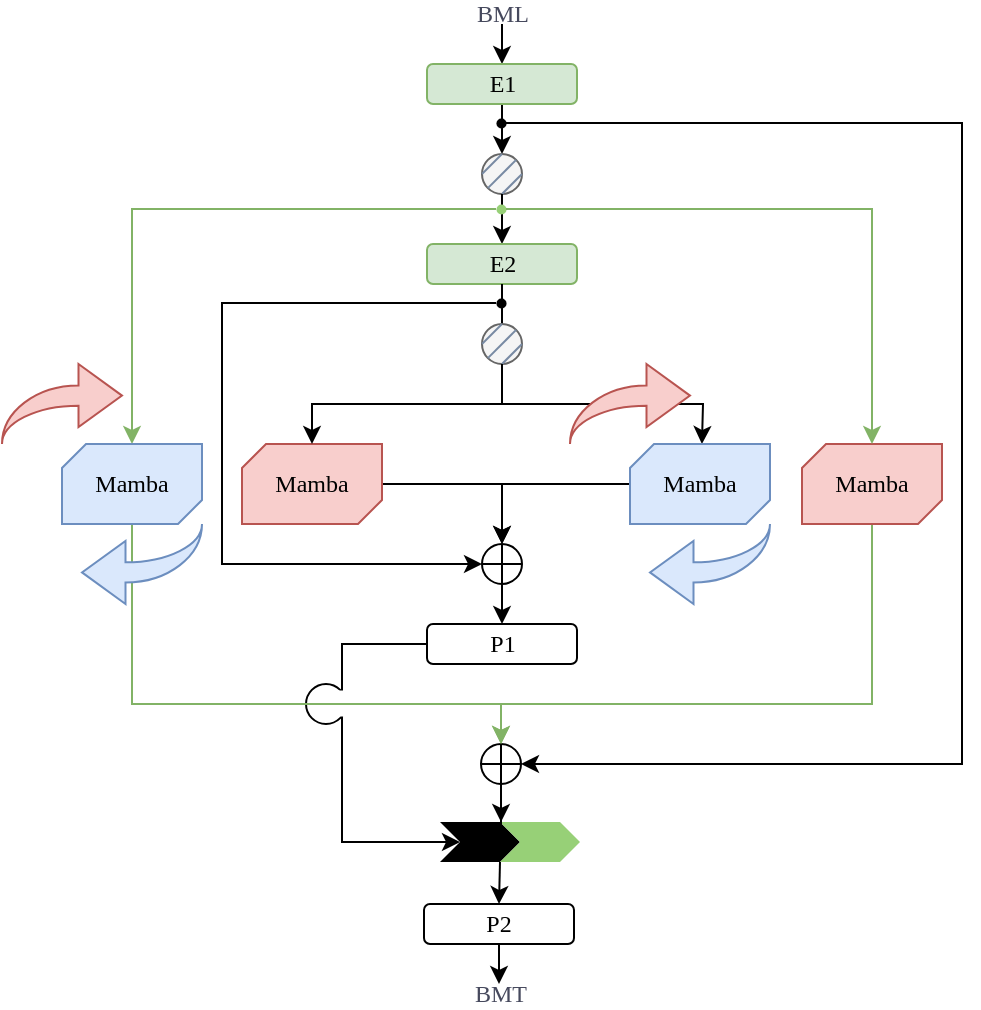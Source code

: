 <mxfile version="26.2.15">
  <diagram name="第 1 页" id="RlPsShAkVt5nRoZMetJD">
    <mxGraphModel dx="778" dy="472" grid="1" gridSize="10" guides="1" tooltips="1" connect="1" arrows="1" fold="1" page="1" pageScale="1" pageWidth="827" pageHeight="1169" math="0" shadow="0">
      <root>
        <mxCell id="0" />
        <mxCell id="1" parent="0" />
        <mxCell id="JpcYnPtzATTZSyCfthqq-80" style="edgeStyle=orthogonalEdgeStyle;rounded=0;orthogonalLoop=1;jettySize=auto;html=1;fontColor=#46495D;" edge="1" parent="1" source="JpcYnPtzATTZSyCfthqq-48" target="JpcYnPtzATTZSyCfthqq-81">
          <mxGeometry relative="1" as="geometry">
            <mxPoint x="290" y="520" as="targetPoint" />
            <Array as="points">
              <mxPoint x="300" y="430" />
            </Array>
          </mxGeometry>
        </mxCell>
        <mxCell id="JpcYnPtzATTZSyCfthqq-1" value="&lt;font&gt;BML&lt;/font&gt;" style="text;html=1;align=center;verticalAlign=middle;resizable=0;points=[];autosize=1;strokeColor=none;fillColor=none;labelBackgroundColor=none;fontColor=#46495D;fontFamily=Times New Roman;spacing=-5;" vertex="1" parent="1">
          <mxGeometry x="360" y="110" width="40" height="10" as="geometry" />
        </mxCell>
        <mxCell id="JpcYnPtzATTZSyCfthqq-2" value="" style="endArrow=classic;html=1;rounded=0;labelBackgroundColor=none;fontColor=default;entryX=0.5;entryY=0;entryDx=0;entryDy=0;" edge="1" parent="1" source="JpcYnPtzATTZSyCfthqq-1" target="JpcYnPtzATTZSyCfthqq-3">
          <mxGeometry width="50" height="50" relative="1" as="geometry">
            <mxPoint x="380" y="110" as="sourcePoint" />
            <mxPoint x="380" y="140" as="targetPoint" />
          </mxGeometry>
        </mxCell>
        <mxCell id="JpcYnPtzATTZSyCfthqq-63" style="edgeStyle=orthogonalEdgeStyle;rounded=0;orthogonalLoop=1;jettySize=auto;html=1;fontColor=#46495D;entryX=0.5;entryY=0;entryDx=0;entryDy=0;" edge="1" parent="1" source="JpcYnPtzATTZSyCfthqq-3" target="JpcYnPtzATTZSyCfthqq-5">
          <mxGeometry relative="1" as="geometry">
            <mxPoint x="380" y="180" as="targetPoint" />
          </mxGeometry>
        </mxCell>
        <mxCell id="JpcYnPtzATTZSyCfthqq-3" value="&lt;font face=&quot;Times New Roman&quot;&gt;E1&lt;/font&gt;" style="rounded=1;whiteSpace=wrap;html=1;labelBackgroundColor=none;fillColor=#d5e8d4;strokeColor=#82b366;" vertex="1" parent="1">
          <mxGeometry x="342.5" y="140" width="75" height="20" as="geometry" />
        </mxCell>
        <mxCell id="JpcYnPtzATTZSyCfthqq-5" value="" style="ellipse;whiteSpace=wrap;html=1;aspect=fixed;strokeColor=#666666;fontColor=#333333;fillColor=#f5f5f5;" vertex="1" parent="1">
          <mxGeometry x="370" y="185" width="20" height="20" as="geometry" />
        </mxCell>
        <mxCell id="JpcYnPtzATTZSyCfthqq-6" value="" style="endArrow=none;html=1;rounded=0;strokeColor=#788AA3;fontColor=#46495D;fillColor=#B2C9AB;exitX=1;exitY=0;exitDx=0;exitDy=0;entryX=0;entryY=1;entryDx=0;entryDy=0;" edge="1" parent="1" source="JpcYnPtzATTZSyCfthqq-5" target="JpcYnPtzATTZSyCfthqq-5">
          <mxGeometry width="50" height="50" relative="1" as="geometry">
            <mxPoint x="380" y="270" as="sourcePoint" />
            <mxPoint x="400" y="250" as="targetPoint" />
          </mxGeometry>
        </mxCell>
        <mxCell id="JpcYnPtzATTZSyCfthqq-7" value="" style="endArrow=none;html=1;rounded=0;strokeColor=#788AA3;fontColor=#46495D;fillColor=#B2C9AB;exitX=0.5;exitY=0;exitDx=0;exitDy=0;entryX=0;entryY=0.5;entryDx=0;entryDy=0;" edge="1" parent="1" source="JpcYnPtzATTZSyCfthqq-5" target="JpcYnPtzATTZSyCfthqq-5">
          <mxGeometry width="50" height="50" relative="1" as="geometry">
            <mxPoint x="400" y="200" as="sourcePoint" />
            <mxPoint x="383" y="207" as="targetPoint" />
          </mxGeometry>
        </mxCell>
        <mxCell id="JpcYnPtzATTZSyCfthqq-8" value="" style="endArrow=none;html=1;rounded=0;strokeColor=#788AA3;fontColor=#46495D;fillColor=#B2C9AB;exitX=1;exitY=0.5;exitDx=0;exitDy=0;entryX=0.5;entryY=1;entryDx=0;entryDy=0;" edge="1" parent="1" source="JpcYnPtzATTZSyCfthqq-5" target="JpcYnPtzATTZSyCfthqq-5">
          <mxGeometry width="50" height="50" relative="1" as="geometry">
            <mxPoint x="397" y="193" as="sourcePoint" />
            <mxPoint x="383" y="207" as="targetPoint" />
            <Array as="points" />
          </mxGeometry>
        </mxCell>
        <mxCell id="JpcYnPtzATTZSyCfthqq-9" value="" style="endArrow=classic;html=1;rounded=0;labelBackgroundColor=none;fontColor=default;entryX=0.5;entryY=0;entryDx=0;entryDy=0;exitX=0.5;exitY=1;exitDx=0;exitDy=0;" edge="1" parent="1" source="JpcYnPtzATTZSyCfthqq-5" target="JpcYnPtzATTZSyCfthqq-10">
          <mxGeometry width="50" height="50" relative="1" as="geometry">
            <mxPoint x="380" y="200" as="sourcePoint" />
            <mxPoint x="379.71" y="230" as="targetPoint" />
          </mxGeometry>
        </mxCell>
        <mxCell id="JpcYnPtzATTZSyCfthqq-10" value="&lt;font face=&quot;Times New Roman&quot;&gt;E2&lt;/font&gt;" style="rounded=1;whiteSpace=wrap;html=1;labelBackgroundColor=none;fillColor=#d5e8d4;strokeColor=#82b366;" vertex="1" parent="1">
          <mxGeometry x="342.5" y="230" width="75" height="20" as="geometry" />
        </mxCell>
        <mxCell id="JpcYnPtzATTZSyCfthqq-16" value="" style="group" vertex="1" connectable="0" parent="1">
          <mxGeometry x="370" y="250" width="20" height="40" as="geometry" />
        </mxCell>
        <mxCell id="JpcYnPtzATTZSyCfthqq-11" value="" style="endArrow=none;html=1;rounded=0;fontColor=#46495D;curved=0;startFill=0;strokeWidth=1;jumpSize=6;" edge="1" parent="JpcYnPtzATTZSyCfthqq-16" source="JpcYnPtzATTZSyCfthqq-10">
          <mxGeometry width="50" height="50" relative="1" as="geometry">
            <mxPoint x="10" as="sourcePoint" />
            <mxPoint x="10" y="20" as="targetPoint" />
          </mxGeometry>
        </mxCell>
        <mxCell id="JpcYnPtzATTZSyCfthqq-12" value="" style="ellipse;whiteSpace=wrap;html=1;aspect=fixed;strokeColor=#666666;fontColor=#333333;fillColor=#f5f5f5;" vertex="1" parent="JpcYnPtzATTZSyCfthqq-16">
          <mxGeometry y="20" width="20" height="20" as="geometry" />
        </mxCell>
        <mxCell id="JpcYnPtzATTZSyCfthqq-13" value="" style="endArrow=none;html=1;rounded=0;strokeColor=#788AA3;fontColor=#46495D;fillColor=#B2C9AB;exitX=1;exitY=0;exitDx=0;exitDy=0;entryX=0;entryY=1;entryDx=0;entryDy=0;" edge="1" parent="JpcYnPtzATTZSyCfthqq-16" source="JpcYnPtzATTZSyCfthqq-12" target="JpcYnPtzATTZSyCfthqq-12">
          <mxGeometry width="50" height="50" relative="1" as="geometry">
            <mxPoint x="10" y="110" as="sourcePoint" />
            <mxPoint x="30" y="90" as="targetPoint" />
          </mxGeometry>
        </mxCell>
        <mxCell id="JpcYnPtzATTZSyCfthqq-14" value="" style="endArrow=none;html=1;rounded=0;strokeColor=#788AA3;fontColor=#46495D;fillColor=#B2C9AB;exitX=0.5;exitY=0;exitDx=0;exitDy=0;entryX=0;entryY=0.5;entryDx=0;entryDy=0;" edge="1" parent="JpcYnPtzATTZSyCfthqq-16" source="JpcYnPtzATTZSyCfthqq-12" target="JpcYnPtzATTZSyCfthqq-12">
          <mxGeometry width="50" height="50" relative="1" as="geometry">
            <mxPoint x="30" y="40" as="sourcePoint" />
            <mxPoint x="13" y="47" as="targetPoint" />
          </mxGeometry>
        </mxCell>
        <mxCell id="JpcYnPtzATTZSyCfthqq-15" value="" style="endArrow=none;html=1;rounded=0;strokeColor=#788AA3;fontColor=#46495D;fillColor=#B2C9AB;exitX=1;exitY=0.5;exitDx=0;exitDy=0;entryX=0.5;entryY=1;entryDx=0;entryDy=0;" edge="1" parent="JpcYnPtzATTZSyCfthqq-16" source="JpcYnPtzATTZSyCfthqq-12" target="JpcYnPtzATTZSyCfthqq-12">
          <mxGeometry width="50" height="50" relative="1" as="geometry">
            <mxPoint x="27" y="33" as="sourcePoint" />
            <mxPoint x="13" y="47" as="targetPoint" />
            <Array as="points" />
          </mxGeometry>
        </mxCell>
        <mxCell id="JpcYnPtzATTZSyCfthqq-75" style="edgeStyle=orthogonalEdgeStyle;rounded=0;orthogonalLoop=1;jettySize=auto;html=1;exitX=1;exitY=0.5;exitDx=0;exitDy=0;exitPerimeter=0;fontColor=#46495D;entryX=0.5;entryY=0;entryDx=0;entryDy=0;" edge="1" parent="1" source="JpcYnPtzATTZSyCfthqq-29" target="JpcYnPtzATTZSyCfthqq-37">
          <mxGeometry relative="1" as="geometry">
            <mxPoint x="380" y="380" as="targetPoint" />
          </mxGeometry>
        </mxCell>
        <mxCell id="JpcYnPtzATTZSyCfthqq-29" value="Mamba" style="verticalLabelPosition=middle;verticalAlign=middle;html=1;shape=mxgraph.basic.diag_snip_rect;dx=6;whiteSpace=wrap;strokeColor=#b85450;fillColor=#f8cecc;fontFamily=Times New Roman;labelPosition=center;align=center;" vertex="1" parent="1">
          <mxGeometry x="250" y="330" width="70" height="40" as="geometry" />
        </mxCell>
        <mxCell id="JpcYnPtzATTZSyCfthqq-70" style="edgeStyle=orthogonalEdgeStyle;rounded=0;orthogonalLoop=1;jettySize=auto;html=1;entryX=0.5;entryY=0;entryDx=0;entryDy=0;fontColor=#46495D;" edge="1" parent="1" source="JpcYnPtzATTZSyCfthqq-114" target="JpcYnPtzATTZSyCfthqq-37">
          <mxGeometry relative="1" as="geometry">
            <mxPoint x="440" y="350" as="sourcePoint" />
            <Array as="points">
              <mxPoint x="380" y="350" />
            </Array>
          </mxGeometry>
        </mxCell>
        <mxCell id="JpcYnPtzATTZSyCfthqq-33" style="edgeStyle=orthogonalEdgeStyle;rounded=0;orthogonalLoop=1;jettySize=auto;html=1;fontColor=#46495D;exitX=0.5;exitY=1;exitDx=0;exitDy=0;entryX=0.571;entryY=0;entryDx=0;entryDy=0;entryPerimeter=0;" edge="1" parent="1" source="JpcYnPtzATTZSyCfthqq-12">
          <mxGeometry relative="1" as="geometry">
            <mxPoint x="479.97" y="330" as="targetPoint" />
          </mxGeometry>
        </mxCell>
        <mxCell id="JpcYnPtzATTZSyCfthqq-36" style="edgeStyle=orthogonalEdgeStyle;rounded=0;orthogonalLoop=1;jettySize=auto;html=1;entryX=0.5;entryY=0;entryDx=0;entryDy=0;entryPerimeter=0;fontColor=#46495D;exitX=0.5;exitY=1;exitDx=0;exitDy=0;" edge="1" parent="1" source="JpcYnPtzATTZSyCfthqq-12" target="JpcYnPtzATTZSyCfthqq-29">
          <mxGeometry relative="1" as="geometry" />
        </mxCell>
        <mxCell id="JpcYnPtzATTZSyCfthqq-48" value="&lt;font face=&quot;Times New Roman&quot;&gt;P1&lt;/font&gt;" style="rounded=1;whiteSpace=wrap;html=1;labelBackgroundColor=none;" vertex="1" parent="1">
          <mxGeometry x="342.5" y="420" width="75" height="20" as="geometry" />
        </mxCell>
        <mxCell id="JpcYnPtzATTZSyCfthqq-49" style="rounded=0;orthogonalLoop=1;jettySize=auto;html=1;entryX=0.5;entryY=0;entryDx=0;entryDy=0;fontColor=#46495D;endArrow=classic;startFill=0;endFill=1;exitX=0.5;exitY=1;exitDx=0;exitDy=0;" edge="1" parent="1" source="JpcYnPtzATTZSyCfthqq-37" target="JpcYnPtzATTZSyCfthqq-48">
          <mxGeometry relative="1" as="geometry">
            <mxPoint x="390" y="360" as="sourcePoint" />
            <mxPoint x="390" y="390" as="targetPoint" />
          </mxGeometry>
        </mxCell>
        <mxCell id="JpcYnPtzATTZSyCfthqq-54" value="" style="group" vertex="1" connectable="0" parent="1">
          <mxGeometry x="370" y="380" width="20" height="20" as="geometry" />
        </mxCell>
        <mxCell id="JpcYnPtzATTZSyCfthqq-37" value="" style="ellipse;whiteSpace=wrap;html=1;aspect=fixed;" vertex="1" parent="JpcYnPtzATTZSyCfthqq-54">
          <mxGeometry width="20" height="20" as="geometry" />
        </mxCell>
        <mxCell id="JpcYnPtzATTZSyCfthqq-39" value="" style="endArrow=none;html=1;rounded=0;fontColor=#46495D;exitX=1;exitY=0.5;exitDx=0;exitDy=0;entryX=0;entryY=0.5;entryDx=0;entryDy=0;" edge="1" parent="JpcYnPtzATTZSyCfthqq-54" source="JpcYnPtzATTZSyCfthqq-37" target="JpcYnPtzATTZSyCfthqq-37">
          <mxGeometry width="50" height="50" relative="1" as="geometry">
            <mxPoint x="27" y="-187" as="sourcePoint" />
            <mxPoint x="13" y="-173" as="targetPoint" />
          </mxGeometry>
        </mxCell>
        <mxCell id="JpcYnPtzATTZSyCfthqq-40" value="" style="endArrow=none;html=1;rounded=0;fontColor=#46495D;exitX=0.5;exitY=0;exitDx=0;exitDy=0;entryX=0.5;entryY=1;entryDx=0;entryDy=0;" edge="1" parent="JpcYnPtzATTZSyCfthqq-54" source="JpcYnPtzATTZSyCfthqq-37" target="JpcYnPtzATTZSyCfthqq-37">
          <mxGeometry width="50" height="50" relative="1" as="geometry">
            <mxPoint x="30" as="sourcePoint" />
            <mxPoint x="10" as="targetPoint" />
            <Array as="points" />
          </mxGeometry>
        </mxCell>
        <mxCell id="JpcYnPtzATTZSyCfthqq-56" value="" style="group" vertex="1" connectable="0" parent="1">
          <mxGeometry x="369.5" y="480" width="20" height="20" as="geometry" />
        </mxCell>
        <mxCell id="JpcYnPtzATTZSyCfthqq-57" value="" style="ellipse;whiteSpace=wrap;html=1;aspect=fixed;" vertex="1" parent="JpcYnPtzATTZSyCfthqq-56">
          <mxGeometry width="20" height="20" as="geometry" />
        </mxCell>
        <mxCell id="JpcYnPtzATTZSyCfthqq-58" value="" style="endArrow=none;html=1;rounded=0;fontColor=#46495D;exitX=1;exitY=0.5;exitDx=0;exitDy=0;entryX=0;entryY=0.5;entryDx=0;entryDy=0;" edge="1" parent="JpcYnPtzATTZSyCfthqq-56" source="JpcYnPtzATTZSyCfthqq-57" target="JpcYnPtzATTZSyCfthqq-57">
          <mxGeometry width="50" height="50" relative="1" as="geometry">
            <mxPoint x="27" y="-187" as="sourcePoint" />
            <mxPoint x="13" y="-173" as="targetPoint" />
          </mxGeometry>
        </mxCell>
        <mxCell id="JpcYnPtzATTZSyCfthqq-59" value="" style="endArrow=none;html=1;rounded=0;fontColor=#46495D;exitX=0.5;exitY=0;exitDx=0;exitDy=0;entryX=0.5;entryY=1;entryDx=0;entryDy=0;" edge="1" parent="JpcYnPtzATTZSyCfthqq-56" source="JpcYnPtzATTZSyCfthqq-57" target="JpcYnPtzATTZSyCfthqq-57">
          <mxGeometry width="50" height="50" relative="1" as="geometry">
            <mxPoint x="30" as="sourcePoint" />
            <mxPoint x="10" as="targetPoint" />
            <Array as="points" />
          </mxGeometry>
        </mxCell>
        <mxCell id="JpcYnPtzATTZSyCfthqq-67" style="edgeStyle=orthogonalEdgeStyle;rounded=0;orthogonalLoop=1;jettySize=auto;html=1;fontColor=#46495D;entryX=1;entryY=0.5;entryDx=0;entryDy=0;" edge="1" parent="1" source="JpcYnPtzATTZSyCfthqq-60" target="JpcYnPtzATTZSyCfthqq-57">
          <mxGeometry relative="1" as="geometry">
            <mxPoint x="560" y="540.571" as="targetPoint" />
            <Array as="points">
              <mxPoint x="610" y="169" />
              <mxPoint x="610" y="490" />
            </Array>
          </mxGeometry>
        </mxCell>
        <mxCell id="JpcYnPtzATTZSyCfthqq-60" value="" style="ellipse;whiteSpace=wrap;html=1;aspect=fixed;fillColor=#000000;strokeWidth=0;" vertex="1" parent="1">
          <mxGeometry x="377" y="167" width="5" height="5" as="geometry" />
        </mxCell>
        <mxCell id="JpcYnPtzATTZSyCfthqq-68" value="" style="ellipse;whiteSpace=wrap;html=1;aspect=fixed;strokeWidth=0;gradientColor=none;fillColor=#97D077;strokeColor=none;" vertex="1" parent="1">
          <mxGeometry x="377" y="210" width="5" height="5" as="geometry" />
        </mxCell>
        <mxCell id="JpcYnPtzATTZSyCfthqq-76" style="edgeStyle=orthogonalEdgeStyle;rounded=0;orthogonalLoop=1;jettySize=auto;html=1;entryX=0.5;entryY=0;entryDx=0;entryDy=0;fontColor=#46495D;exitX=0.5;exitY=1;exitDx=0;exitDy=0;exitPerimeter=0;fillColor=#d5e8d4;strokeColor=#82b366;" edge="1" parent="1" source="JpcYnPtzATTZSyCfthqq-71" target="JpcYnPtzATTZSyCfthqq-57">
          <mxGeometry relative="1" as="geometry">
            <Array as="points">
              <mxPoint x="565" y="460" />
              <mxPoint x="380" y="460" />
            </Array>
          </mxGeometry>
        </mxCell>
        <mxCell id="JpcYnPtzATTZSyCfthqq-71" value="Mamba" style="verticalLabelPosition=middle;verticalAlign=middle;html=1;shape=mxgraph.basic.diag_snip_rect;dx=6;whiteSpace=wrap;strokeColor=#b85450;fillColor=#f8cecc;fontFamily=Times New Roman;labelPosition=center;align=center;" vertex="1" parent="1">
          <mxGeometry x="530" y="330" width="70" height="40" as="geometry" />
        </mxCell>
        <mxCell id="JpcYnPtzATTZSyCfthqq-72" style="edgeStyle=orthogonalEdgeStyle;rounded=0;orthogonalLoop=1;jettySize=auto;html=1;entryX=0.5;entryY=0;entryDx=0;entryDy=0;entryPerimeter=0;strokeColor=#82b366;fontColor=#46495D;fillColor=#d5e8d4;" edge="1" parent="1" source="JpcYnPtzATTZSyCfthqq-68" target="JpcYnPtzATTZSyCfthqq-71">
          <mxGeometry relative="1" as="geometry" />
        </mxCell>
        <mxCell id="JpcYnPtzATTZSyCfthqq-79" style="edgeStyle=orthogonalEdgeStyle;rounded=0;orthogonalLoop=1;jettySize=auto;html=1;fontColor=#46495D;entryX=0;entryY=0.5;entryDx=0;entryDy=0;" edge="1" parent="1" source="JpcYnPtzATTZSyCfthqq-78" target="JpcYnPtzATTZSyCfthqq-37">
          <mxGeometry relative="1" as="geometry">
            <mxPoint x="370" y="380" as="targetPoint" />
            <Array as="points">
              <mxPoint x="240" y="259" />
              <mxPoint x="240" y="390" />
            </Array>
          </mxGeometry>
        </mxCell>
        <mxCell id="JpcYnPtzATTZSyCfthqq-78" value="" style="ellipse;whiteSpace=wrap;html=1;aspect=fixed;fillColor=#000000;strokeWidth=0;" vertex="1" parent="1">
          <mxGeometry x="377" y="257" width="5" height="5" as="geometry" />
        </mxCell>
        <mxCell id="JpcYnPtzATTZSyCfthqq-74" style="edgeStyle=orthogonalEdgeStyle;rounded=0;orthogonalLoop=1;jettySize=auto;html=1;entryX=0.5;entryY=0;entryDx=0;entryDy=0;entryPerimeter=0;strokeColor=#82b366;fontColor=#46495D;fillColor=#d5e8d4;" edge="1" parent="1" source="JpcYnPtzATTZSyCfthqq-68" target="JpcYnPtzATTZSyCfthqq-73">
          <mxGeometry relative="1" as="geometry" />
        </mxCell>
        <mxCell id="JpcYnPtzATTZSyCfthqq-85" value="" style="ellipse;whiteSpace=wrap;html=1;aspect=fixed;fillStyle=hatch;" vertex="1" parent="1">
          <mxGeometry x="282" y="450" width="20" height="20" as="geometry" />
        </mxCell>
        <mxCell id="JpcYnPtzATTZSyCfthqq-87" value="" style="rounded=0;whiteSpace=wrap;html=1;strokeColor=none;fontColor=#46495D;fillColor=#FFFFFF;strokeWidth=0;" vertex="1" parent="1">
          <mxGeometry x="296.5" y="453" width="7" height="13" as="geometry" />
        </mxCell>
        <mxCell id="JpcYnPtzATTZSyCfthqq-77" style="edgeStyle=orthogonalEdgeStyle;rounded=0;orthogonalLoop=1;jettySize=auto;html=1;fontColor=#46495D;exitX=0.5;exitY=1;exitDx=0;exitDy=0;exitPerimeter=0;entryX=0.5;entryY=0;entryDx=0;entryDy=0;fillColor=#d5e8d4;strokeColor=#82b366;" edge="1" parent="1">
          <mxGeometry relative="1" as="geometry">
            <mxPoint x="379.5" y="480" as="targetPoint" />
            <mxPoint x="195" y="370" as="sourcePoint" />
            <Array as="points">
              <mxPoint x="195" y="460" />
              <mxPoint x="380" y="460" />
            </Array>
          </mxGeometry>
        </mxCell>
        <mxCell id="JpcYnPtzATTZSyCfthqq-103" style="edgeStyle=orthogonalEdgeStyle;rounded=0;orthogonalLoop=1;jettySize=auto;html=1;fontColor=#46495D;" edge="1" parent="1" source="JpcYnPtzATTZSyCfthqq-93">
          <mxGeometry relative="1" as="geometry">
            <mxPoint x="378.5" y="600" as="targetPoint" />
          </mxGeometry>
        </mxCell>
        <mxCell id="JpcYnPtzATTZSyCfthqq-93" value="&lt;font face=&quot;Times New Roman&quot;&gt;P2&lt;/font&gt;" style="rounded=1;whiteSpace=wrap;html=1;labelBackgroundColor=none;" vertex="1" parent="1">
          <mxGeometry x="341" y="560" width="75" height="20" as="geometry" />
        </mxCell>
        <mxCell id="JpcYnPtzATTZSyCfthqq-94" style="edgeStyle=orthogonalEdgeStyle;rounded=0;orthogonalLoop=1;jettySize=auto;html=1;exitX=0.75;exitY=1;exitDx=0;exitDy=0;entryX=0.5;entryY=0;entryDx=0;entryDy=0;fontColor=#46495D;" edge="1" parent="1" source="JpcYnPtzATTZSyCfthqq-81" target="JpcYnPtzATTZSyCfthqq-93">
          <mxGeometry relative="1" as="geometry" />
        </mxCell>
        <mxCell id="JpcYnPtzATTZSyCfthqq-100" value="" style="group" vertex="1" connectable="0" parent="1">
          <mxGeometry x="349" y="519" width="70" height="20" as="geometry" />
        </mxCell>
        <mxCell id="JpcYnPtzATTZSyCfthqq-90" value="" style="group" vertex="1" connectable="0" parent="JpcYnPtzATTZSyCfthqq-100">
          <mxGeometry width="69.5" height="20" as="geometry" />
        </mxCell>
        <mxCell id="JpcYnPtzATTZSyCfthqq-81" value="" style="shape=step;perimeter=stepPerimeter;whiteSpace=wrap;html=1;fixedSize=1;strokeColor=none;fontColor=#46495D;fillColor=#000000;size=10;" vertex="1" parent="JpcYnPtzATTZSyCfthqq-90">
          <mxGeometry width="40" height="20" as="geometry" />
        </mxCell>
        <mxCell id="JpcYnPtzATTZSyCfthqq-99" value="" style="shape=step;perimeter=stepPerimeter;whiteSpace=wrap;html=1;fixedSize=1;strokeColor=none;fontColor=#46495D;fillColor=#97D077;size=10;" vertex="1" parent="JpcYnPtzATTZSyCfthqq-100">
          <mxGeometry x="30" width="40" height="20" as="geometry" />
        </mxCell>
        <mxCell id="JpcYnPtzATTZSyCfthqq-102" style="edgeStyle=orthogonalEdgeStyle;rounded=0;orthogonalLoop=1;jettySize=auto;html=1;entryX=0.013;entryY=0;entryDx=0;entryDy=0;entryPerimeter=0;fontColor=#46495D;" edge="1" parent="1" source="JpcYnPtzATTZSyCfthqq-57" target="JpcYnPtzATTZSyCfthqq-99">
          <mxGeometry relative="1" as="geometry" />
        </mxCell>
        <mxCell id="JpcYnPtzATTZSyCfthqq-104" value="&lt;font&gt;BMT&lt;/font&gt;" style="text;html=1;align=center;verticalAlign=middle;resizable=0;points=[];autosize=1;strokeColor=none;fillColor=none;labelBackgroundColor=none;fontColor=#46495D;fontFamily=Times New Roman;spacing=-5;" vertex="1" parent="1">
          <mxGeometry x="358.5" y="600" width="40" height="10" as="geometry" />
        </mxCell>
        <mxCell id="JpcYnPtzATTZSyCfthqq-111" value="" style="group" vertex="1" connectable="0" parent="1">
          <mxGeometry x="130" y="290" width="100" height="120" as="geometry" />
        </mxCell>
        <mxCell id="JpcYnPtzATTZSyCfthqq-106" value="" style="html=1;shadow=0;dashed=0;align=center;verticalAlign=middle;shape=mxgraph.arrows2.jumpInArrow;dy=5.04;dx=21.75;arrowHead=31.58;strokeColor=#b85450;fillColor=#f8cecc;" vertex="1" parent="JpcYnPtzATTZSyCfthqq-111">
          <mxGeometry width="60" height="40" as="geometry" />
        </mxCell>
        <mxCell id="JpcYnPtzATTZSyCfthqq-73" value="Mamba" style="verticalLabelPosition=middle;verticalAlign=middle;html=1;shape=mxgraph.basic.diag_snip_rect;dx=6;whiteSpace=wrap;strokeColor=#6c8ebf;fillColor=#dae8fc;labelPosition=center;align=center;fontFamily=Times New Roman;" vertex="1" parent="JpcYnPtzATTZSyCfthqq-111">
          <mxGeometry x="30" y="40" width="70" height="40" as="geometry" />
        </mxCell>
        <mxCell id="JpcYnPtzATTZSyCfthqq-108" value="" style="html=1;shadow=0;dashed=0;align=center;verticalAlign=middle;shape=mxgraph.arrows2.jumpInArrow;dy=5.04;dx=21.75;arrowHead=31.58;strokeColor=#6c8ebf;fillColor=#dae8fc;direction=west;" vertex="1" parent="JpcYnPtzATTZSyCfthqq-111">
          <mxGeometry x="40" y="80" width="60" height="40" as="geometry" />
        </mxCell>
        <mxCell id="JpcYnPtzATTZSyCfthqq-112" value="" style="group" vertex="1" connectable="0" parent="1">
          <mxGeometry x="414" y="290" width="100" height="120" as="geometry" />
        </mxCell>
        <mxCell id="JpcYnPtzATTZSyCfthqq-113" value="" style="html=1;shadow=0;dashed=0;align=center;verticalAlign=middle;shape=mxgraph.arrows2.jumpInArrow;dy=5.04;dx=21.75;arrowHead=31.58;strokeColor=#b85450;fillColor=#f8cecc;" vertex="1" parent="JpcYnPtzATTZSyCfthqq-112">
          <mxGeometry width="60" height="40" as="geometry" />
        </mxCell>
        <mxCell id="JpcYnPtzATTZSyCfthqq-114" value="Mamba" style="verticalLabelPosition=middle;verticalAlign=middle;html=1;shape=mxgraph.basic.diag_snip_rect;dx=6;whiteSpace=wrap;strokeColor=#6c8ebf;fillColor=#dae8fc;labelPosition=center;align=center;fontFamily=Times New Roman;" vertex="1" parent="JpcYnPtzATTZSyCfthqq-112">
          <mxGeometry x="30" y="40" width="70" height="40" as="geometry" />
        </mxCell>
        <mxCell id="JpcYnPtzATTZSyCfthqq-115" value="" style="html=1;shadow=0;dashed=0;align=center;verticalAlign=middle;shape=mxgraph.arrows2.jumpInArrow;dy=5.04;dx=21.75;arrowHead=31.58;strokeColor=#6c8ebf;fillColor=#dae8fc;direction=west;" vertex="1" parent="JpcYnPtzATTZSyCfthqq-112">
          <mxGeometry x="40" y="80" width="60" height="40" as="geometry" />
        </mxCell>
      </root>
    </mxGraphModel>
  </diagram>
</mxfile>
